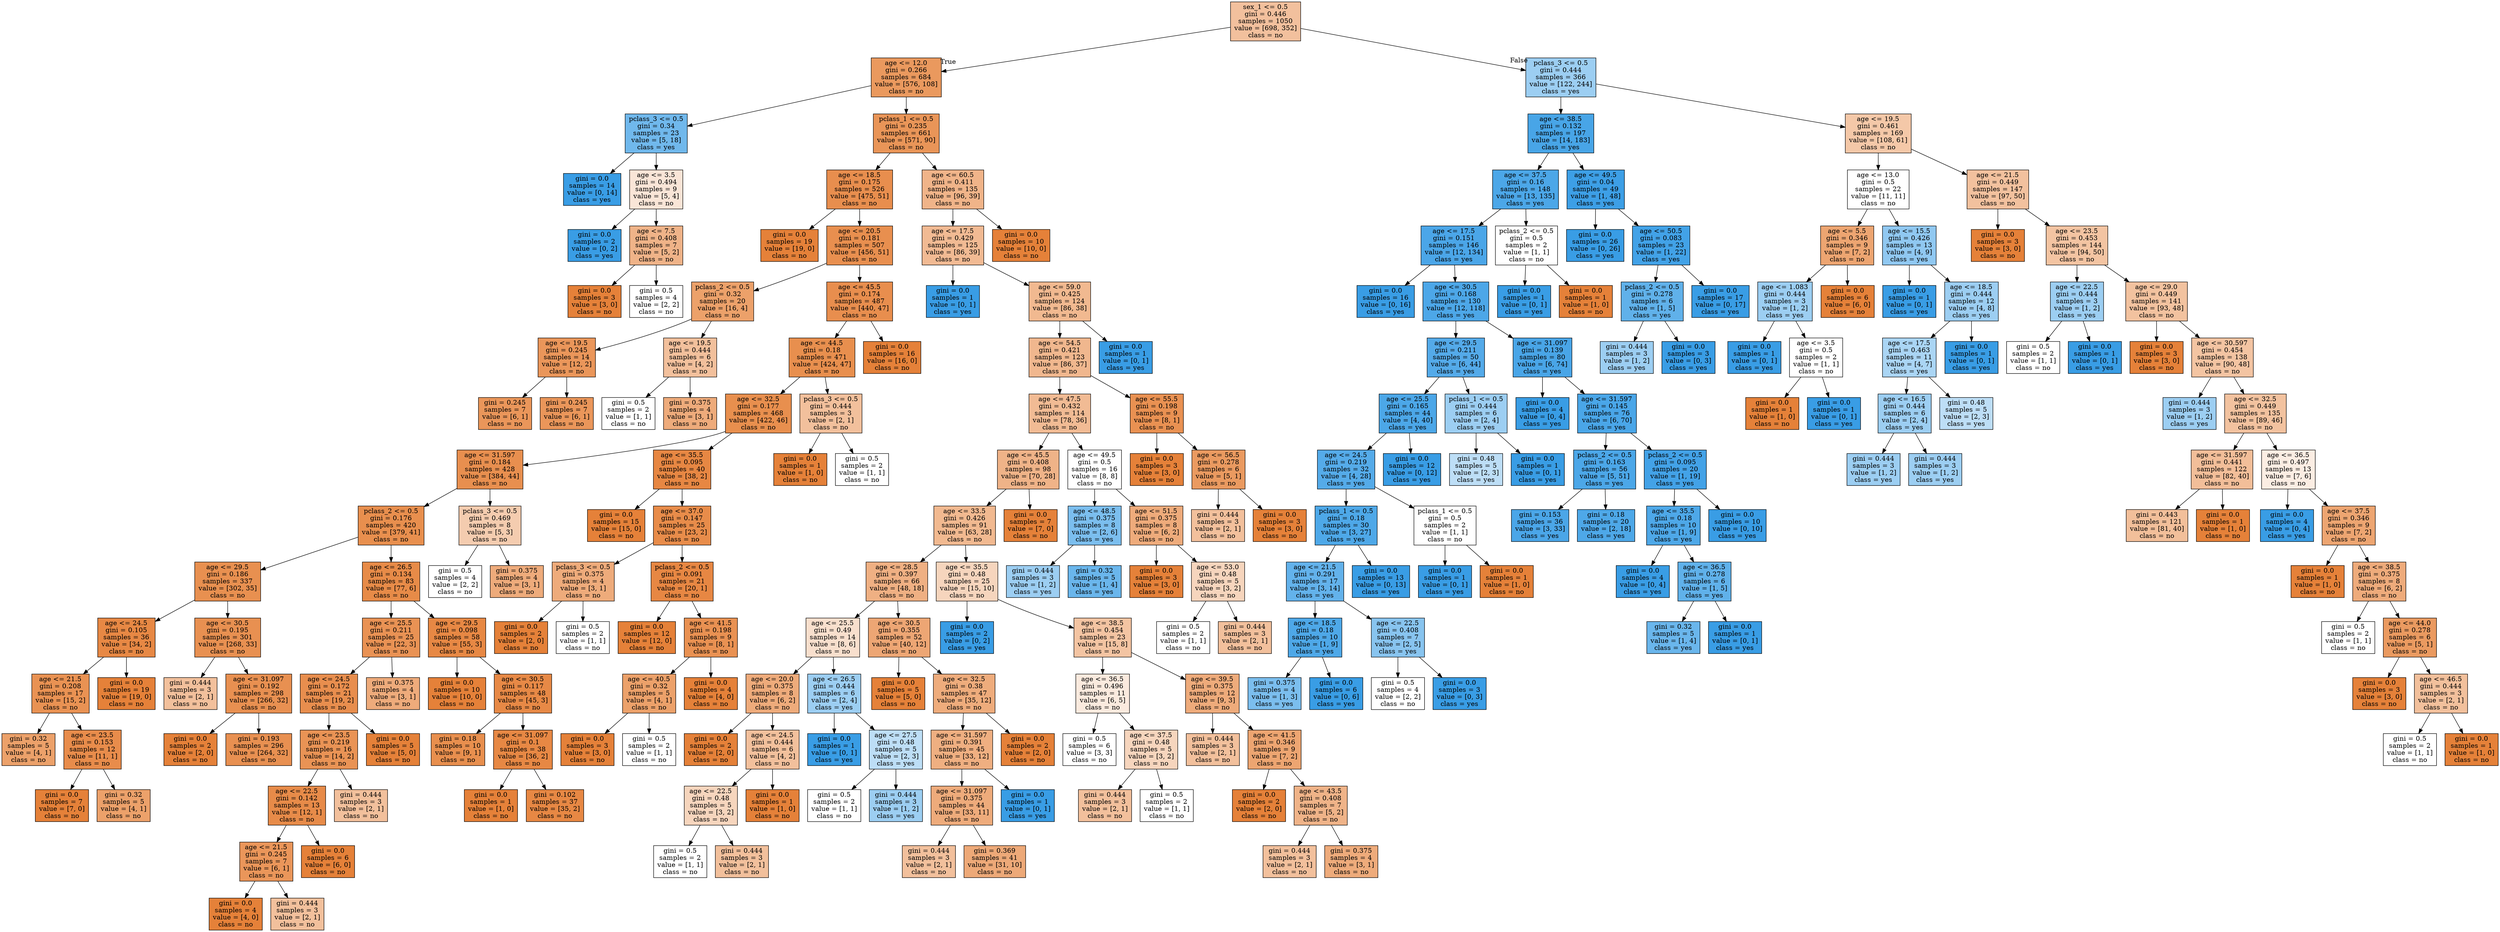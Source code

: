 digraph Tree {
node [shape=box, style="filled", color="black"] ;
0 [label="sex_1 <= 0.5\ngini = 0.446\nsamples = 1050\nvalue = [698, 352]\nclass = no", fillcolor="#e581397e"] ;
1 [label="age <= 12.0\ngini = 0.266\nsamples = 684\nvalue = [576, 108]\nclass = no", fillcolor="#e58139cf"] ;
0 -> 1 [labeldistance=2.5, labelangle=45, headlabel="True"] ;
2 [label="pclass_3 <= 0.5\ngini = 0.34\nsamples = 23\nvalue = [5, 18]\nclass = yes", fillcolor="#399de5b8"] ;
1 -> 2 ;
3 [label="gini = 0.0\nsamples = 14\nvalue = [0, 14]\nclass = yes", fillcolor="#399de5ff"] ;
2 -> 3 ;
4 [label="age <= 3.5\ngini = 0.494\nsamples = 9\nvalue = [5, 4]\nclass = no", fillcolor="#e5813933"] ;
2 -> 4 ;
5 [label="gini = 0.0\nsamples = 2\nvalue = [0, 2]\nclass = yes", fillcolor="#399de5ff"] ;
4 -> 5 ;
6 [label="age <= 7.5\ngini = 0.408\nsamples = 7\nvalue = [5, 2]\nclass = no", fillcolor="#e5813999"] ;
4 -> 6 ;
7 [label="gini = 0.0\nsamples = 3\nvalue = [3, 0]\nclass = no", fillcolor="#e58139ff"] ;
6 -> 7 ;
8 [label="gini = 0.5\nsamples = 4\nvalue = [2, 2]\nclass = no", fillcolor="#e5813900"] ;
6 -> 8 ;
9 [label="pclass_1 <= 0.5\ngini = 0.235\nsamples = 661\nvalue = [571, 90]\nclass = no", fillcolor="#e58139d7"] ;
1 -> 9 ;
10 [label="age <= 18.5\ngini = 0.175\nsamples = 526\nvalue = [475, 51]\nclass = no", fillcolor="#e58139e4"] ;
9 -> 10 ;
11 [label="gini = 0.0\nsamples = 19\nvalue = [19, 0]\nclass = no", fillcolor="#e58139ff"] ;
10 -> 11 ;
12 [label="age <= 20.5\ngini = 0.181\nsamples = 507\nvalue = [456, 51]\nclass = no", fillcolor="#e58139e2"] ;
10 -> 12 ;
13 [label="pclass_2 <= 0.5\ngini = 0.32\nsamples = 20\nvalue = [16, 4]\nclass = no", fillcolor="#e58139bf"] ;
12 -> 13 ;
14 [label="age <= 19.5\ngini = 0.245\nsamples = 14\nvalue = [12, 2]\nclass = no", fillcolor="#e58139d4"] ;
13 -> 14 ;
15 [label="gini = 0.245\nsamples = 7\nvalue = [6, 1]\nclass = no", fillcolor="#e58139d4"] ;
14 -> 15 ;
16 [label="gini = 0.245\nsamples = 7\nvalue = [6, 1]\nclass = no", fillcolor="#e58139d4"] ;
14 -> 16 ;
17 [label="age <= 19.5\ngini = 0.444\nsamples = 6\nvalue = [4, 2]\nclass = no", fillcolor="#e581397f"] ;
13 -> 17 ;
18 [label="gini = 0.5\nsamples = 2\nvalue = [1, 1]\nclass = no", fillcolor="#e5813900"] ;
17 -> 18 ;
19 [label="gini = 0.375\nsamples = 4\nvalue = [3, 1]\nclass = no", fillcolor="#e58139aa"] ;
17 -> 19 ;
20 [label="age <= 45.5\ngini = 0.174\nsamples = 487\nvalue = [440, 47]\nclass = no", fillcolor="#e58139e4"] ;
12 -> 20 ;
21 [label="age <= 44.5\ngini = 0.18\nsamples = 471\nvalue = [424, 47]\nclass = no", fillcolor="#e58139e3"] ;
20 -> 21 ;
22 [label="age <= 32.5\ngini = 0.177\nsamples = 468\nvalue = [422, 46]\nclass = no", fillcolor="#e58139e3"] ;
21 -> 22 ;
23 [label="age <= 31.597\ngini = 0.184\nsamples = 428\nvalue = [384, 44]\nclass = no", fillcolor="#e58139e2"] ;
22 -> 23 ;
24 [label="pclass_2 <= 0.5\ngini = 0.176\nsamples = 420\nvalue = [379, 41]\nclass = no", fillcolor="#e58139e3"] ;
23 -> 24 ;
25 [label="age <= 29.5\ngini = 0.186\nsamples = 337\nvalue = [302, 35]\nclass = no", fillcolor="#e58139e1"] ;
24 -> 25 ;
26 [label="age <= 24.5\ngini = 0.105\nsamples = 36\nvalue = [34, 2]\nclass = no", fillcolor="#e58139f0"] ;
25 -> 26 ;
27 [label="age <= 21.5\ngini = 0.208\nsamples = 17\nvalue = [15, 2]\nclass = no", fillcolor="#e58139dd"] ;
26 -> 27 ;
28 [label="gini = 0.32\nsamples = 5\nvalue = [4, 1]\nclass = no", fillcolor="#e58139bf"] ;
27 -> 28 ;
29 [label="age <= 23.5\ngini = 0.153\nsamples = 12\nvalue = [11, 1]\nclass = no", fillcolor="#e58139e8"] ;
27 -> 29 ;
30 [label="gini = 0.0\nsamples = 7\nvalue = [7, 0]\nclass = no", fillcolor="#e58139ff"] ;
29 -> 30 ;
31 [label="gini = 0.32\nsamples = 5\nvalue = [4, 1]\nclass = no", fillcolor="#e58139bf"] ;
29 -> 31 ;
32 [label="gini = 0.0\nsamples = 19\nvalue = [19, 0]\nclass = no", fillcolor="#e58139ff"] ;
26 -> 32 ;
33 [label="age <= 30.5\ngini = 0.195\nsamples = 301\nvalue = [268, 33]\nclass = no", fillcolor="#e58139e0"] ;
25 -> 33 ;
34 [label="gini = 0.444\nsamples = 3\nvalue = [2, 1]\nclass = no", fillcolor="#e581397f"] ;
33 -> 34 ;
35 [label="age <= 31.097\ngini = 0.192\nsamples = 298\nvalue = [266, 32]\nclass = no", fillcolor="#e58139e0"] ;
33 -> 35 ;
36 [label="gini = 0.0\nsamples = 2\nvalue = [2, 0]\nclass = no", fillcolor="#e58139ff"] ;
35 -> 36 ;
37 [label="gini = 0.193\nsamples = 296\nvalue = [264, 32]\nclass = no", fillcolor="#e58139e0"] ;
35 -> 37 ;
38 [label="age <= 26.5\ngini = 0.134\nsamples = 83\nvalue = [77, 6]\nclass = no", fillcolor="#e58139eb"] ;
24 -> 38 ;
39 [label="age <= 25.5\ngini = 0.211\nsamples = 25\nvalue = [22, 3]\nclass = no", fillcolor="#e58139dc"] ;
38 -> 39 ;
40 [label="age <= 24.5\ngini = 0.172\nsamples = 21\nvalue = [19, 2]\nclass = no", fillcolor="#e58139e4"] ;
39 -> 40 ;
41 [label="age <= 23.5\ngini = 0.219\nsamples = 16\nvalue = [14, 2]\nclass = no", fillcolor="#e58139db"] ;
40 -> 41 ;
42 [label="age <= 22.5\ngini = 0.142\nsamples = 13\nvalue = [12, 1]\nclass = no", fillcolor="#e58139ea"] ;
41 -> 42 ;
43 [label="age <= 21.5\ngini = 0.245\nsamples = 7\nvalue = [6, 1]\nclass = no", fillcolor="#e58139d4"] ;
42 -> 43 ;
44 [label="gini = 0.0\nsamples = 4\nvalue = [4, 0]\nclass = no", fillcolor="#e58139ff"] ;
43 -> 44 ;
45 [label="gini = 0.444\nsamples = 3\nvalue = [2, 1]\nclass = no", fillcolor="#e581397f"] ;
43 -> 45 ;
46 [label="gini = 0.0\nsamples = 6\nvalue = [6, 0]\nclass = no", fillcolor="#e58139ff"] ;
42 -> 46 ;
47 [label="gini = 0.444\nsamples = 3\nvalue = [2, 1]\nclass = no", fillcolor="#e581397f"] ;
41 -> 47 ;
48 [label="gini = 0.0\nsamples = 5\nvalue = [5, 0]\nclass = no", fillcolor="#e58139ff"] ;
40 -> 48 ;
49 [label="gini = 0.375\nsamples = 4\nvalue = [3, 1]\nclass = no", fillcolor="#e58139aa"] ;
39 -> 49 ;
50 [label="age <= 29.5\ngini = 0.098\nsamples = 58\nvalue = [55, 3]\nclass = no", fillcolor="#e58139f1"] ;
38 -> 50 ;
51 [label="gini = 0.0\nsamples = 10\nvalue = [10, 0]\nclass = no", fillcolor="#e58139ff"] ;
50 -> 51 ;
52 [label="age <= 30.5\ngini = 0.117\nsamples = 48\nvalue = [45, 3]\nclass = no", fillcolor="#e58139ee"] ;
50 -> 52 ;
53 [label="gini = 0.18\nsamples = 10\nvalue = [9, 1]\nclass = no", fillcolor="#e58139e3"] ;
52 -> 53 ;
54 [label="age <= 31.097\ngini = 0.1\nsamples = 38\nvalue = [36, 2]\nclass = no", fillcolor="#e58139f1"] ;
52 -> 54 ;
55 [label="gini = 0.0\nsamples = 1\nvalue = [1, 0]\nclass = no", fillcolor="#e58139ff"] ;
54 -> 55 ;
56 [label="gini = 0.102\nsamples = 37\nvalue = [35, 2]\nclass = no", fillcolor="#e58139f0"] ;
54 -> 56 ;
57 [label="pclass_3 <= 0.5\ngini = 0.469\nsamples = 8\nvalue = [5, 3]\nclass = no", fillcolor="#e5813966"] ;
23 -> 57 ;
58 [label="gini = 0.5\nsamples = 4\nvalue = [2, 2]\nclass = no", fillcolor="#e5813900"] ;
57 -> 58 ;
59 [label="gini = 0.375\nsamples = 4\nvalue = [3, 1]\nclass = no", fillcolor="#e58139aa"] ;
57 -> 59 ;
60 [label="age <= 35.5\ngini = 0.095\nsamples = 40\nvalue = [38, 2]\nclass = no", fillcolor="#e58139f2"] ;
22 -> 60 ;
61 [label="gini = 0.0\nsamples = 15\nvalue = [15, 0]\nclass = no", fillcolor="#e58139ff"] ;
60 -> 61 ;
62 [label="age <= 37.0\ngini = 0.147\nsamples = 25\nvalue = [23, 2]\nclass = no", fillcolor="#e58139e9"] ;
60 -> 62 ;
63 [label="pclass_3 <= 0.5\ngini = 0.375\nsamples = 4\nvalue = [3, 1]\nclass = no", fillcolor="#e58139aa"] ;
62 -> 63 ;
64 [label="gini = 0.0\nsamples = 2\nvalue = [2, 0]\nclass = no", fillcolor="#e58139ff"] ;
63 -> 64 ;
65 [label="gini = 0.5\nsamples = 2\nvalue = [1, 1]\nclass = no", fillcolor="#e5813900"] ;
63 -> 65 ;
66 [label="pclass_2 <= 0.5\ngini = 0.091\nsamples = 21\nvalue = [20, 1]\nclass = no", fillcolor="#e58139f2"] ;
62 -> 66 ;
67 [label="gini = 0.0\nsamples = 12\nvalue = [12, 0]\nclass = no", fillcolor="#e58139ff"] ;
66 -> 67 ;
68 [label="age <= 41.5\ngini = 0.198\nsamples = 9\nvalue = [8, 1]\nclass = no", fillcolor="#e58139df"] ;
66 -> 68 ;
69 [label="age <= 40.5\ngini = 0.32\nsamples = 5\nvalue = [4, 1]\nclass = no", fillcolor="#e58139bf"] ;
68 -> 69 ;
70 [label="gini = 0.0\nsamples = 3\nvalue = [3, 0]\nclass = no", fillcolor="#e58139ff"] ;
69 -> 70 ;
71 [label="gini = 0.5\nsamples = 2\nvalue = [1, 1]\nclass = no", fillcolor="#e5813900"] ;
69 -> 71 ;
72 [label="gini = 0.0\nsamples = 4\nvalue = [4, 0]\nclass = no", fillcolor="#e58139ff"] ;
68 -> 72 ;
73 [label="pclass_3 <= 0.5\ngini = 0.444\nsamples = 3\nvalue = [2, 1]\nclass = no", fillcolor="#e581397f"] ;
21 -> 73 ;
74 [label="gini = 0.0\nsamples = 1\nvalue = [1, 0]\nclass = no", fillcolor="#e58139ff"] ;
73 -> 74 ;
75 [label="gini = 0.5\nsamples = 2\nvalue = [1, 1]\nclass = no", fillcolor="#e5813900"] ;
73 -> 75 ;
76 [label="gini = 0.0\nsamples = 16\nvalue = [16, 0]\nclass = no", fillcolor="#e58139ff"] ;
20 -> 76 ;
77 [label="age <= 60.5\ngini = 0.411\nsamples = 135\nvalue = [96, 39]\nclass = no", fillcolor="#e5813997"] ;
9 -> 77 ;
78 [label="age <= 17.5\ngini = 0.429\nsamples = 125\nvalue = [86, 39]\nclass = no", fillcolor="#e581398b"] ;
77 -> 78 ;
79 [label="gini = 0.0\nsamples = 1\nvalue = [0, 1]\nclass = yes", fillcolor="#399de5ff"] ;
78 -> 79 ;
80 [label="age <= 59.0\ngini = 0.425\nsamples = 124\nvalue = [86, 38]\nclass = no", fillcolor="#e581398e"] ;
78 -> 80 ;
81 [label="age <= 54.5\ngini = 0.421\nsamples = 123\nvalue = [86, 37]\nclass = no", fillcolor="#e5813991"] ;
80 -> 81 ;
82 [label="age <= 47.5\ngini = 0.432\nsamples = 114\nvalue = [78, 36]\nclass = no", fillcolor="#e5813989"] ;
81 -> 82 ;
83 [label="age <= 45.5\ngini = 0.408\nsamples = 98\nvalue = [70, 28]\nclass = no", fillcolor="#e5813999"] ;
82 -> 83 ;
84 [label="age <= 33.5\ngini = 0.426\nsamples = 91\nvalue = [63, 28]\nclass = no", fillcolor="#e581398e"] ;
83 -> 84 ;
85 [label="age <= 28.5\ngini = 0.397\nsamples = 66\nvalue = [48, 18]\nclass = no", fillcolor="#e581399f"] ;
84 -> 85 ;
86 [label="age <= 25.5\ngini = 0.49\nsamples = 14\nvalue = [8, 6]\nclass = no", fillcolor="#e5813940"] ;
85 -> 86 ;
87 [label="age <= 20.0\ngini = 0.375\nsamples = 8\nvalue = [6, 2]\nclass = no", fillcolor="#e58139aa"] ;
86 -> 87 ;
88 [label="gini = 0.0\nsamples = 2\nvalue = [2, 0]\nclass = no", fillcolor="#e58139ff"] ;
87 -> 88 ;
89 [label="age <= 24.5\ngini = 0.444\nsamples = 6\nvalue = [4, 2]\nclass = no", fillcolor="#e581397f"] ;
87 -> 89 ;
90 [label="age <= 22.5\ngini = 0.48\nsamples = 5\nvalue = [3, 2]\nclass = no", fillcolor="#e5813955"] ;
89 -> 90 ;
91 [label="gini = 0.5\nsamples = 2\nvalue = [1, 1]\nclass = no", fillcolor="#e5813900"] ;
90 -> 91 ;
92 [label="gini = 0.444\nsamples = 3\nvalue = [2, 1]\nclass = no", fillcolor="#e581397f"] ;
90 -> 92 ;
93 [label="gini = 0.0\nsamples = 1\nvalue = [1, 0]\nclass = no", fillcolor="#e58139ff"] ;
89 -> 93 ;
94 [label="age <= 26.5\ngini = 0.444\nsamples = 6\nvalue = [2, 4]\nclass = yes", fillcolor="#399de57f"] ;
86 -> 94 ;
95 [label="gini = 0.0\nsamples = 1\nvalue = [0, 1]\nclass = yes", fillcolor="#399de5ff"] ;
94 -> 95 ;
96 [label="age <= 27.5\ngini = 0.48\nsamples = 5\nvalue = [2, 3]\nclass = yes", fillcolor="#399de555"] ;
94 -> 96 ;
97 [label="gini = 0.5\nsamples = 2\nvalue = [1, 1]\nclass = no", fillcolor="#e5813900"] ;
96 -> 97 ;
98 [label="gini = 0.444\nsamples = 3\nvalue = [1, 2]\nclass = yes", fillcolor="#399de57f"] ;
96 -> 98 ;
99 [label="age <= 30.5\ngini = 0.355\nsamples = 52\nvalue = [40, 12]\nclass = no", fillcolor="#e58139b3"] ;
85 -> 99 ;
100 [label="gini = 0.0\nsamples = 5\nvalue = [5, 0]\nclass = no", fillcolor="#e58139ff"] ;
99 -> 100 ;
101 [label="age <= 32.5\ngini = 0.38\nsamples = 47\nvalue = [35, 12]\nclass = no", fillcolor="#e58139a8"] ;
99 -> 101 ;
102 [label="age <= 31.597\ngini = 0.391\nsamples = 45\nvalue = [33, 12]\nclass = no", fillcolor="#e58139a2"] ;
101 -> 102 ;
103 [label="age <= 31.097\ngini = 0.375\nsamples = 44\nvalue = [33, 11]\nclass = no", fillcolor="#e58139aa"] ;
102 -> 103 ;
104 [label="gini = 0.444\nsamples = 3\nvalue = [2, 1]\nclass = no", fillcolor="#e581397f"] ;
103 -> 104 ;
105 [label="gini = 0.369\nsamples = 41\nvalue = [31, 10]\nclass = no", fillcolor="#e58139ad"] ;
103 -> 105 ;
106 [label="gini = 0.0\nsamples = 1\nvalue = [0, 1]\nclass = yes", fillcolor="#399de5ff"] ;
102 -> 106 ;
107 [label="gini = 0.0\nsamples = 2\nvalue = [2, 0]\nclass = no", fillcolor="#e58139ff"] ;
101 -> 107 ;
108 [label="age <= 35.5\ngini = 0.48\nsamples = 25\nvalue = [15, 10]\nclass = no", fillcolor="#e5813955"] ;
84 -> 108 ;
109 [label="gini = 0.0\nsamples = 2\nvalue = [0, 2]\nclass = yes", fillcolor="#399de5ff"] ;
108 -> 109 ;
110 [label="age <= 38.5\ngini = 0.454\nsamples = 23\nvalue = [15, 8]\nclass = no", fillcolor="#e5813977"] ;
108 -> 110 ;
111 [label="age <= 36.5\ngini = 0.496\nsamples = 11\nvalue = [6, 5]\nclass = no", fillcolor="#e581392a"] ;
110 -> 111 ;
112 [label="gini = 0.5\nsamples = 6\nvalue = [3, 3]\nclass = no", fillcolor="#e5813900"] ;
111 -> 112 ;
113 [label="age <= 37.5\ngini = 0.48\nsamples = 5\nvalue = [3, 2]\nclass = no", fillcolor="#e5813955"] ;
111 -> 113 ;
114 [label="gini = 0.444\nsamples = 3\nvalue = [2, 1]\nclass = no", fillcolor="#e581397f"] ;
113 -> 114 ;
115 [label="gini = 0.5\nsamples = 2\nvalue = [1, 1]\nclass = no", fillcolor="#e5813900"] ;
113 -> 115 ;
116 [label="age <= 39.5\ngini = 0.375\nsamples = 12\nvalue = [9, 3]\nclass = no", fillcolor="#e58139aa"] ;
110 -> 116 ;
117 [label="gini = 0.444\nsamples = 3\nvalue = [2, 1]\nclass = no", fillcolor="#e581397f"] ;
116 -> 117 ;
118 [label="age <= 41.5\ngini = 0.346\nsamples = 9\nvalue = [7, 2]\nclass = no", fillcolor="#e58139b6"] ;
116 -> 118 ;
119 [label="gini = 0.0\nsamples = 2\nvalue = [2, 0]\nclass = no", fillcolor="#e58139ff"] ;
118 -> 119 ;
120 [label="age <= 43.5\ngini = 0.408\nsamples = 7\nvalue = [5, 2]\nclass = no", fillcolor="#e5813999"] ;
118 -> 120 ;
121 [label="gini = 0.444\nsamples = 3\nvalue = [2, 1]\nclass = no", fillcolor="#e581397f"] ;
120 -> 121 ;
122 [label="gini = 0.375\nsamples = 4\nvalue = [3, 1]\nclass = no", fillcolor="#e58139aa"] ;
120 -> 122 ;
123 [label="gini = 0.0\nsamples = 7\nvalue = [7, 0]\nclass = no", fillcolor="#e58139ff"] ;
83 -> 123 ;
124 [label="age <= 49.5\ngini = 0.5\nsamples = 16\nvalue = [8, 8]\nclass = no", fillcolor="#e5813900"] ;
82 -> 124 ;
125 [label="age <= 48.5\ngini = 0.375\nsamples = 8\nvalue = [2, 6]\nclass = yes", fillcolor="#399de5aa"] ;
124 -> 125 ;
126 [label="gini = 0.444\nsamples = 3\nvalue = [1, 2]\nclass = yes", fillcolor="#399de57f"] ;
125 -> 126 ;
127 [label="gini = 0.32\nsamples = 5\nvalue = [1, 4]\nclass = yes", fillcolor="#399de5bf"] ;
125 -> 127 ;
128 [label="age <= 51.5\ngini = 0.375\nsamples = 8\nvalue = [6, 2]\nclass = no", fillcolor="#e58139aa"] ;
124 -> 128 ;
129 [label="gini = 0.0\nsamples = 3\nvalue = [3, 0]\nclass = no", fillcolor="#e58139ff"] ;
128 -> 129 ;
130 [label="age <= 53.0\ngini = 0.48\nsamples = 5\nvalue = [3, 2]\nclass = no", fillcolor="#e5813955"] ;
128 -> 130 ;
131 [label="gini = 0.5\nsamples = 2\nvalue = [1, 1]\nclass = no", fillcolor="#e5813900"] ;
130 -> 131 ;
132 [label="gini = 0.444\nsamples = 3\nvalue = [2, 1]\nclass = no", fillcolor="#e581397f"] ;
130 -> 132 ;
133 [label="age <= 55.5\ngini = 0.198\nsamples = 9\nvalue = [8, 1]\nclass = no", fillcolor="#e58139df"] ;
81 -> 133 ;
134 [label="gini = 0.0\nsamples = 3\nvalue = [3, 0]\nclass = no", fillcolor="#e58139ff"] ;
133 -> 134 ;
135 [label="age <= 56.5\ngini = 0.278\nsamples = 6\nvalue = [5, 1]\nclass = no", fillcolor="#e58139cc"] ;
133 -> 135 ;
136 [label="gini = 0.444\nsamples = 3\nvalue = [2, 1]\nclass = no", fillcolor="#e581397f"] ;
135 -> 136 ;
137 [label="gini = 0.0\nsamples = 3\nvalue = [3, 0]\nclass = no", fillcolor="#e58139ff"] ;
135 -> 137 ;
138 [label="gini = 0.0\nsamples = 1\nvalue = [0, 1]\nclass = yes", fillcolor="#399de5ff"] ;
80 -> 138 ;
139 [label="gini = 0.0\nsamples = 10\nvalue = [10, 0]\nclass = no", fillcolor="#e58139ff"] ;
77 -> 139 ;
140 [label="pclass_3 <= 0.5\ngini = 0.444\nsamples = 366\nvalue = [122, 244]\nclass = yes", fillcolor="#399de57f"] ;
0 -> 140 [labeldistance=2.5, labelangle=-45, headlabel="False"] ;
141 [label="age <= 38.5\ngini = 0.132\nsamples = 197\nvalue = [14, 183]\nclass = yes", fillcolor="#399de5eb"] ;
140 -> 141 ;
142 [label="age <= 37.5\ngini = 0.16\nsamples = 148\nvalue = [13, 135]\nclass = yes", fillcolor="#399de5e6"] ;
141 -> 142 ;
143 [label="age <= 17.5\ngini = 0.151\nsamples = 146\nvalue = [12, 134]\nclass = yes", fillcolor="#399de5e8"] ;
142 -> 143 ;
144 [label="gini = 0.0\nsamples = 16\nvalue = [0, 16]\nclass = yes", fillcolor="#399de5ff"] ;
143 -> 144 ;
145 [label="age <= 30.5\ngini = 0.168\nsamples = 130\nvalue = [12, 118]\nclass = yes", fillcolor="#399de5e5"] ;
143 -> 145 ;
146 [label="age <= 29.5\ngini = 0.211\nsamples = 50\nvalue = [6, 44]\nclass = yes", fillcolor="#399de5dc"] ;
145 -> 146 ;
147 [label="age <= 25.5\ngini = 0.165\nsamples = 44\nvalue = [4, 40]\nclass = yes", fillcolor="#399de5e6"] ;
146 -> 147 ;
148 [label="age <= 24.5\ngini = 0.219\nsamples = 32\nvalue = [4, 28]\nclass = yes", fillcolor="#399de5db"] ;
147 -> 148 ;
149 [label="pclass_1 <= 0.5\ngini = 0.18\nsamples = 30\nvalue = [3, 27]\nclass = yes", fillcolor="#399de5e3"] ;
148 -> 149 ;
150 [label="age <= 21.5\ngini = 0.291\nsamples = 17\nvalue = [3, 14]\nclass = yes", fillcolor="#399de5c8"] ;
149 -> 150 ;
151 [label="age <= 18.5\ngini = 0.18\nsamples = 10\nvalue = [1, 9]\nclass = yes", fillcolor="#399de5e3"] ;
150 -> 151 ;
152 [label="gini = 0.375\nsamples = 4\nvalue = [1, 3]\nclass = yes", fillcolor="#399de5aa"] ;
151 -> 152 ;
153 [label="gini = 0.0\nsamples = 6\nvalue = [0, 6]\nclass = yes", fillcolor="#399de5ff"] ;
151 -> 153 ;
154 [label="age <= 22.5\ngini = 0.408\nsamples = 7\nvalue = [2, 5]\nclass = yes", fillcolor="#399de599"] ;
150 -> 154 ;
155 [label="gini = 0.5\nsamples = 4\nvalue = [2, 2]\nclass = no", fillcolor="#e5813900"] ;
154 -> 155 ;
156 [label="gini = 0.0\nsamples = 3\nvalue = [0, 3]\nclass = yes", fillcolor="#399de5ff"] ;
154 -> 156 ;
157 [label="gini = 0.0\nsamples = 13\nvalue = [0, 13]\nclass = yes", fillcolor="#399de5ff"] ;
149 -> 157 ;
158 [label="pclass_1 <= 0.5\ngini = 0.5\nsamples = 2\nvalue = [1, 1]\nclass = no", fillcolor="#e5813900"] ;
148 -> 158 ;
159 [label="gini = 0.0\nsamples = 1\nvalue = [0, 1]\nclass = yes", fillcolor="#399de5ff"] ;
158 -> 159 ;
160 [label="gini = 0.0\nsamples = 1\nvalue = [1, 0]\nclass = no", fillcolor="#e58139ff"] ;
158 -> 160 ;
161 [label="gini = 0.0\nsamples = 12\nvalue = [0, 12]\nclass = yes", fillcolor="#399de5ff"] ;
147 -> 161 ;
162 [label="pclass_1 <= 0.5\ngini = 0.444\nsamples = 6\nvalue = [2, 4]\nclass = yes", fillcolor="#399de57f"] ;
146 -> 162 ;
163 [label="gini = 0.48\nsamples = 5\nvalue = [2, 3]\nclass = yes", fillcolor="#399de555"] ;
162 -> 163 ;
164 [label="gini = 0.0\nsamples = 1\nvalue = [0, 1]\nclass = yes", fillcolor="#399de5ff"] ;
162 -> 164 ;
165 [label="age <= 31.097\ngini = 0.139\nsamples = 80\nvalue = [6, 74]\nclass = yes", fillcolor="#399de5ea"] ;
145 -> 165 ;
166 [label="gini = 0.0\nsamples = 4\nvalue = [0, 4]\nclass = yes", fillcolor="#399de5ff"] ;
165 -> 166 ;
167 [label="age <= 31.597\ngini = 0.145\nsamples = 76\nvalue = [6, 70]\nclass = yes", fillcolor="#399de5e9"] ;
165 -> 167 ;
168 [label="pclass_2 <= 0.5\ngini = 0.163\nsamples = 56\nvalue = [5, 51]\nclass = yes", fillcolor="#399de5e6"] ;
167 -> 168 ;
169 [label="gini = 0.153\nsamples = 36\nvalue = [3, 33]\nclass = yes", fillcolor="#399de5e8"] ;
168 -> 169 ;
170 [label="gini = 0.18\nsamples = 20\nvalue = [2, 18]\nclass = yes", fillcolor="#399de5e3"] ;
168 -> 170 ;
171 [label="pclass_2 <= 0.5\ngini = 0.095\nsamples = 20\nvalue = [1, 19]\nclass = yes", fillcolor="#399de5f2"] ;
167 -> 171 ;
172 [label="age <= 35.5\ngini = 0.18\nsamples = 10\nvalue = [1, 9]\nclass = yes", fillcolor="#399de5e3"] ;
171 -> 172 ;
173 [label="gini = 0.0\nsamples = 4\nvalue = [0, 4]\nclass = yes", fillcolor="#399de5ff"] ;
172 -> 173 ;
174 [label="age <= 36.5\ngini = 0.278\nsamples = 6\nvalue = [1, 5]\nclass = yes", fillcolor="#399de5cc"] ;
172 -> 174 ;
175 [label="gini = 0.32\nsamples = 5\nvalue = [1, 4]\nclass = yes", fillcolor="#399de5bf"] ;
174 -> 175 ;
176 [label="gini = 0.0\nsamples = 1\nvalue = [0, 1]\nclass = yes", fillcolor="#399de5ff"] ;
174 -> 176 ;
177 [label="gini = 0.0\nsamples = 10\nvalue = [0, 10]\nclass = yes", fillcolor="#399de5ff"] ;
171 -> 177 ;
178 [label="pclass_2 <= 0.5\ngini = 0.5\nsamples = 2\nvalue = [1, 1]\nclass = no", fillcolor="#e5813900"] ;
142 -> 178 ;
179 [label="gini = 0.0\nsamples = 1\nvalue = [0, 1]\nclass = yes", fillcolor="#399de5ff"] ;
178 -> 179 ;
180 [label="gini = 0.0\nsamples = 1\nvalue = [1, 0]\nclass = no", fillcolor="#e58139ff"] ;
178 -> 180 ;
181 [label="age <= 49.5\ngini = 0.04\nsamples = 49\nvalue = [1, 48]\nclass = yes", fillcolor="#399de5fa"] ;
141 -> 181 ;
182 [label="gini = 0.0\nsamples = 26\nvalue = [0, 26]\nclass = yes", fillcolor="#399de5ff"] ;
181 -> 182 ;
183 [label="age <= 50.5\ngini = 0.083\nsamples = 23\nvalue = [1, 22]\nclass = yes", fillcolor="#399de5f3"] ;
181 -> 183 ;
184 [label="pclass_2 <= 0.5\ngini = 0.278\nsamples = 6\nvalue = [1, 5]\nclass = yes", fillcolor="#399de5cc"] ;
183 -> 184 ;
185 [label="gini = 0.444\nsamples = 3\nvalue = [1, 2]\nclass = yes", fillcolor="#399de57f"] ;
184 -> 185 ;
186 [label="gini = 0.0\nsamples = 3\nvalue = [0, 3]\nclass = yes", fillcolor="#399de5ff"] ;
184 -> 186 ;
187 [label="gini = 0.0\nsamples = 17\nvalue = [0, 17]\nclass = yes", fillcolor="#399de5ff"] ;
183 -> 187 ;
188 [label="age <= 19.5\ngini = 0.461\nsamples = 169\nvalue = [108, 61]\nclass = no", fillcolor="#e581396f"] ;
140 -> 188 ;
189 [label="age <= 13.0\ngini = 0.5\nsamples = 22\nvalue = [11, 11]\nclass = no", fillcolor="#e5813900"] ;
188 -> 189 ;
190 [label="age <= 5.5\ngini = 0.346\nsamples = 9\nvalue = [7, 2]\nclass = no", fillcolor="#e58139b6"] ;
189 -> 190 ;
191 [label="age <= 1.083\ngini = 0.444\nsamples = 3\nvalue = [1, 2]\nclass = yes", fillcolor="#399de57f"] ;
190 -> 191 ;
192 [label="gini = 0.0\nsamples = 1\nvalue = [0, 1]\nclass = yes", fillcolor="#399de5ff"] ;
191 -> 192 ;
193 [label="age <= 3.5\ngini = 0.5\nsamples = 2\nvalue = [1, 1]\nclass = no", fillcolor="#e5813900"] ;
191 -> 193 ;
194 [label="gini = 0.0\nsamples = 1\nvalue = [1, 0]\nclass = no", fillcolor="#e58139ff"] ;
193 -> 194 ;
195 [label="gini = 0.0\nsamples = 1\nvalue = [0, 1]\nclass = yes", fillcolor="#399de5ff"] ;
193 -> 195 ;
196 [label="gini = 0.0\nsamples = 6\nvalue = [6, 0]\nclass = no", fillcolor="#e58139ff"] ;
190 -> 196 ;
197 [label="age <= 15.5\ngini = 0.426\nsamples = 13\nvalue = [4, 9]\nclass = yes", fillcolor="#399de58e"] ;
189 -> 197 ;
198 [label="gini = 0.0\nsamples = 1\nvalue = [0, 1]\nclass = yes", fillcolor="#399de5ff"] ;
197 -> 198 ;
199 [label="age <= 18.5\ngini = 0.444\nsamples = 12\nvalue = [4, 8]\nclass = yes", fillcolor="#399de57f"] ;
197 -> 199 ;
200 [label="age <= 17.5\ngini = 0.463\nsamples = 11\nvalue = [4, 7]\nclass = yes", fillcolor="#399de56d"] ;
199 -> 200 ;
201 [label="age <= 16.5\ngini = 0.444\nsamples = 6\nvalue = [2, 4]\nclass = yes", fillcolor="#399de57f"] ;
200 -> 201 ;
202 [label="gini = 0.444\nsamples = 3\nvalue = [1, 2]\nclass = yes", fillcolor="#399de57f"] ;
201 -> 202 ;
203 [label="gini = 0.444\nsamples = 3\nvalue = [1, 2]\nclass = yes", fillcolor="#399de57f"] ;
201 -> 203 ;
204 [label="gini = 0.48\nsamples = 5\nvalue = [2, 3]\nclass = yes", fillcolor="#399de555"] ;
200 -> 204 ;
205 [label="gini = 0.0\nsamples = 1\nvalue = [0, 1]\nclass = yes", fillcolor="#399de5ff"] ;
199 -> 205 ;
206 [label="age <= 21.5\ngini = 0.449\nsamples = 147\nvalue = [97, 50]\nclass = no", fillcolor="#e581397c"] ;
188 -> 206 ;
207 [label="gini = 0.0\nsamples = 3\nvalue = [3, 0]\nclass = no", fillcolor="#e58139ff"] ;
206 -> 207 ;
208 [label="age <= 23.5\ngini = 0.453\nsamples = 144\nvalue = [94, 50]\nclass = no", fillcolor="#e5813977"] ;
206 -> 208 ;
209 [label="age <= 22.5\ngini = 0.444\nsamples = 3\nvalue = [1, 2]\nclass = yes", fillcolor="#399de57f"] ;
208 -> 209 ;
210 [label="gini = 0.5\nsamples = 2\nvalue = [1, 1]\nclass = no", fillcolor="#e5813900"] ;
209 -> 210 ;
211 [label="gini = 0.0\nsamples = 1\nvalue = [0, 1]\nclass = yes", fillcolor="#399de5ff"] ;
209 -> 211 ;
212 [label="age <= 29.0\ngini = 0.449\nsamples = 141\nvalue = [93, 48]\nclass = no", fillcolor="#e581397b"] ;
208 -> 212 ;
213 [label="gini = 0.0\nsamples = 3\nvalue = [3, 0]\nclass = no", fillcolor="#e58139ff"] ;
212 -> 213 ;
214 [label="age <= 30.597\ngini = 0.454\nsamples = 138\nvalue = [90, 48]\nclass = no", fillcolor="#e5813977"] ;
212 -> 214 ;
215 [label="gini = 0.444\nsamples = 3\nvalue = [1, 2]\nclass = yes", fillcolor="#399de57f"] ;
214 -> 215 ;
216 [label="age <= 32.5\ngini = 0.449\nsamples = 135\nvalue = [89, 46]\nclass = no", fillcolor="#e581397b"] ;
214 -> 216 ;
217 [label="age <= 31.597\ngini = 0.441\nsamples = 122\nvalue = [82, 40]\nclass = no", fillcolor="#e5813983"] ;
216 -> 217 ;
218 [label="gini = 0.443\nsamples = 121\nvalue = [81, 40]\nclass = no", fillcolor="#e5813981"] ;
217 -> 218 ;
219 [label="gini = 0.0\nsamples = 1\nvalue = [1, 0]\nclass = no", fillcolor="#e58139ff"] ;
217 -> 219 ;
220 [label="age <= 36.5\ngini = 0.497\nsamples = 13\nvalue = [7, 6]\nclass = no", fillcolor="#e5813924"] ;
216 -> 220 ;
221 [label="gini = 0.0\nsamples = 4\nvalue = [0, 4]\nclass = yes", fillcolor="#399de5ff"] ;
220 -> 221 ;
222 [label="age <= 37.5\ngini = 0.346\nsamples = 9\nvalue = [7, 2]\nclass = no", fillcolor="#e58139b6"] ;
220 -> 222 ;
223 [label="gini = 0.0\nsamples = 1\nvalue = [1, 0]\nclass = no", fillcolor="#e58139ff"] ;
222 -> 223 ;
224 [label="age <= 38.5\ngini = 0.375\nsamples = 8\nvalue = [6, 2]\nclass = no", fillcolor="#e58139aa"] ;
222 -> 224 ;
225 [label="gini = 0.5\nsamples = 2\nvalue = [1, 1]\nclass = no", fillcolor="#e5813900"] ;
224 -> 225 ;
226 [label="age <= 44.0\ngini = 0.278\nsamples = 6\nvalue = [5, 1]\nclass = no", fillcolor="#e58139cc"] ;
224 -> 226 ;
227 [label="gini = 0.0\nsamples = 3\nvalue = [3, 0]\nclass = no", fillcolor="#e58139ff"] ;
226 -> 227 ;
228 [label="age <= 46.5\ngini = 0.444\nsamples = 3\nvalue = [2, 1]\nclass = no", fillcolor="#e581397f"] ;
226 -> 228 ;
229 [label="gini = 0.5\nsamples = 2\nvalue = [1, 1]\nclass = no", fillcolor="#e5813900"] ;
228 -> 229 ;
230 [label="gini = 0.0\nsamples = 1\nvalue = [1, 0]\nclass = no", fillcolor="#e58139ff"] ;
228 -> 230 ;
}
